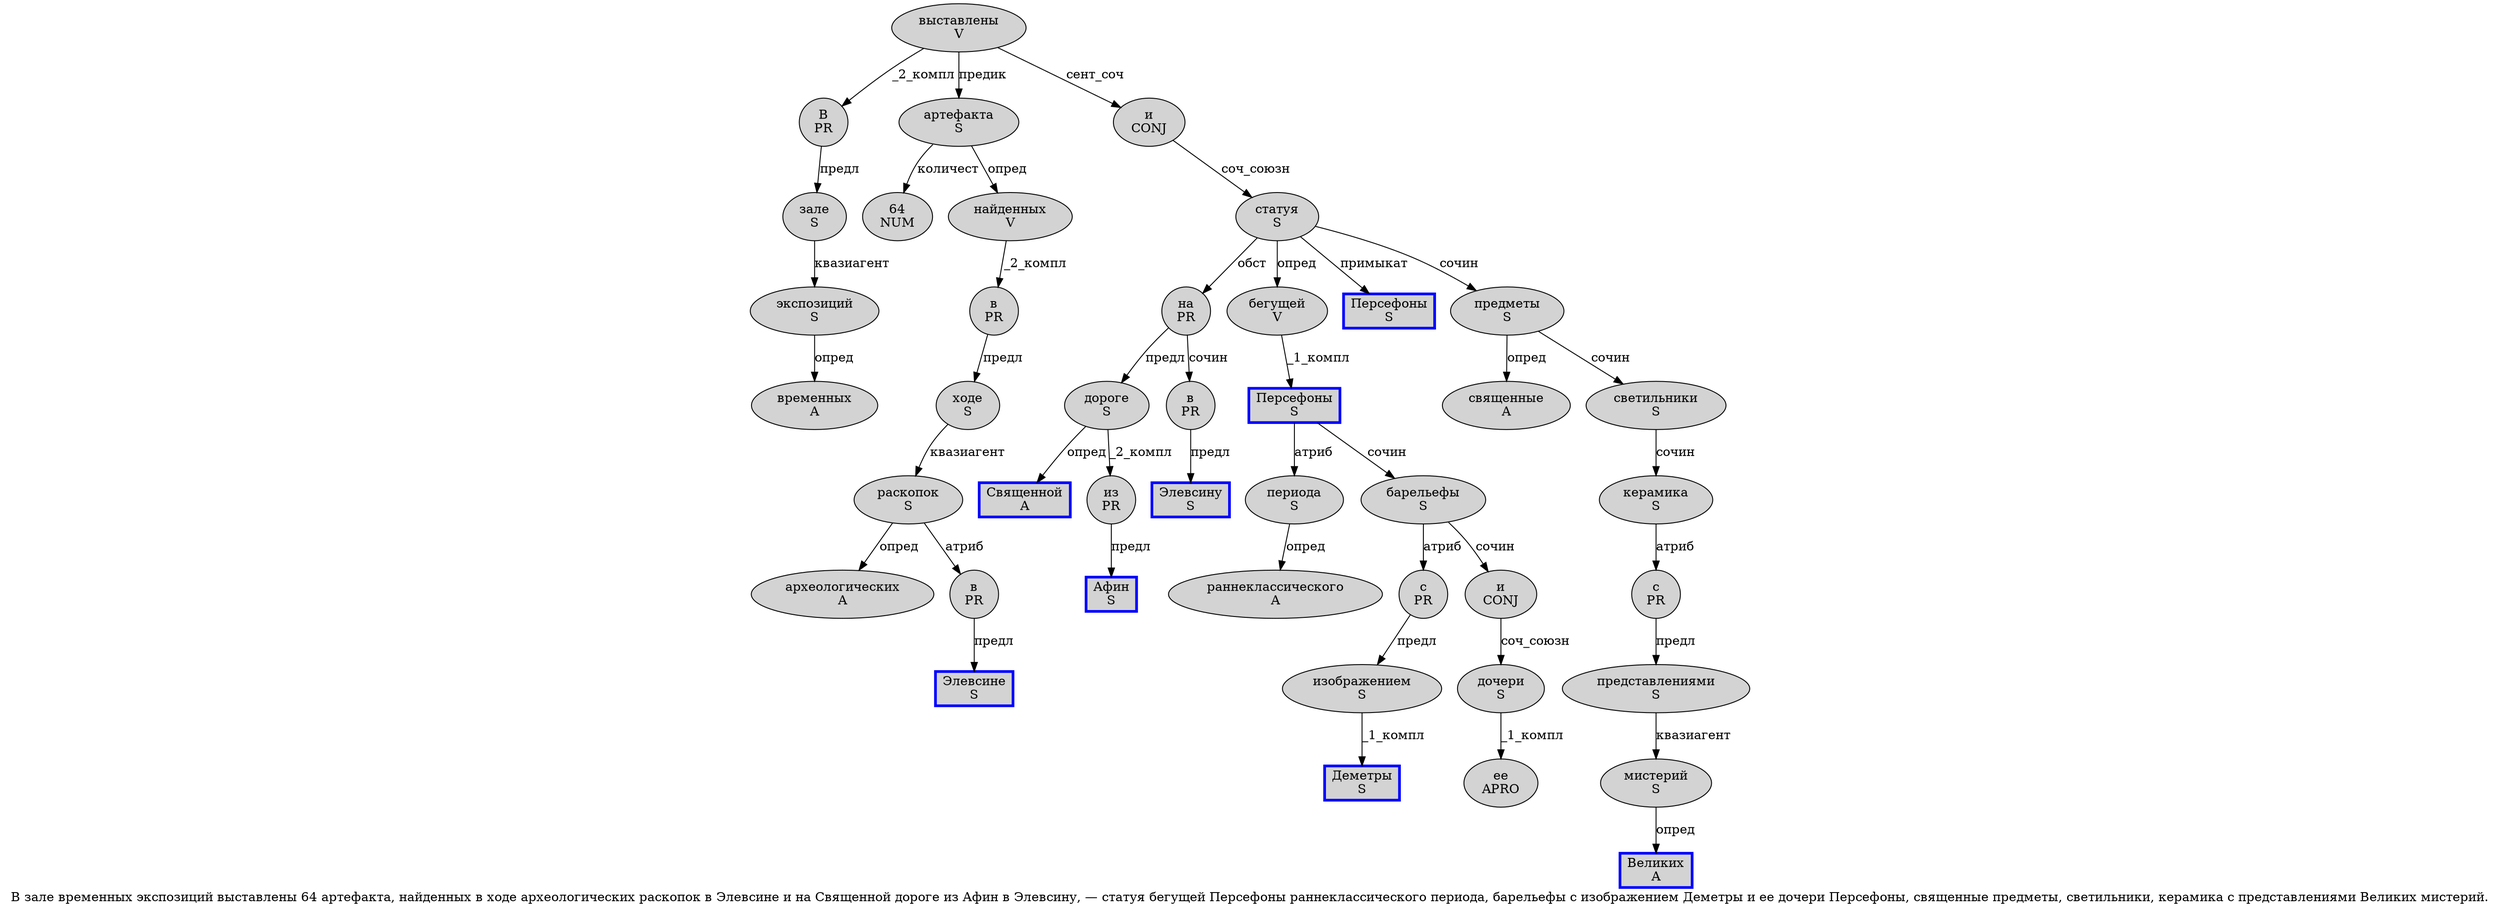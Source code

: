 digraph SENTENCE_1053 {
	graph [label="В зале временных экспозиций выставлены 64 артефакта, найденных в ходе археологических раскопок в Элевсине и на Священной дороге из Афин в Элевсину, — статуя бегущей Персефоны раннеклассического периода, барельефы с изображением Деметры и ее дочери Персефоны, священные предметы, светильники, керамика с представлениями Великих мистерий."]
	node [style=filled]
		0 [label="В
PR" color="" fillcolor=lightgray penwidth=1 shape=ellipse]
		1 [label="зале
S" color="" fillcolor=lightgray penwidth=1 shape=ellipse]
		2 [label="временных
A" color="" fillcolor=lightgray penwidth=1 shape=ellipse]
		3 [label="экспозиций
S" color="" fillcolor=lightgray penwidth=1 shape=ellipse]
		4 [label="выставлены
V" color="" fillcolor=lightgray penwidth=1 shape=ellipse]
		5 [label="64
NUM" color="" fillcolor=lightgray penwidth=1 shape=ellipse]
		6 [label="артефакта
S" color="" fillcolor=lightgray penwidth=1 shape=ellipse]
		8 [label="найденных
V" color="" fillcolor=lightgray penwidth=1 shape=ellipse]
		9 [label="в
PR" color="" fillcolor=lightgray penwidth=1 shape=ellipse]
		10 [label="ходе
S" color="" fillcolor=lightgray penwidth=1 shape=ellipse]
		11 [label="археологических
A" color="" fillcolor=lightgray penwidth=1 shape=ellipse]
		12 [label="раскопок
S" color="" fillcolor=lightgray penwidth=1 shape=ellipse]
		13 [label="в
PR" color="" fillcolor=lightgray penwidth=1 shape=ellipse]
		14 [label="Элевсине
S" color=blue fillcolor=lightgray penwidth=3 shape=box]
		15 [label="и
CONJ" color="" fillcolor=lightgray penwidth=1 shape=ellipse]
		16 [label="на
PR" color="" fillcolor=lightgray penwidth=1 shape=ellipse]
		17 [label="Священной
A" color=blue fillcolor=lightgray penwidth=3 shape=box]
		18 [label="дороге
S" color="" fillcolor=lightgray penwidth=1 shape=ellipse]
		19 [label="из
PR" color="" fillcolor=lightgray penwidth=1 shape=ellipse]
		20 [label="Афин
S" color=blue fillcolor=lightgray penwidth=3 shape=box]
		21 [label="в
PR" color="" fillcolor=lightgray penwidth=1 shape=ellipse]
		22 [label="Элевсину
S" color=blue fillcolor=lightgray penwidth=3 shape=box]
		25 [label="статуя
S" color="" fillcolor=lightgray penwidth=1 shape=ellipse]
		26 [label="бегущей
V" color="" fillcolor=lightgray penwidth=1 shape=ellipse]
		27 [label="Персефоны
S" color=blue fillcolor=lightgray penwidth=3 shape=box]
		28 [label="раннеклассического
A" color="" fillcolor=lightgray penwidth=1 shape=ellipse]
		29 [label="периода
S" color="" fillcolor=lightgray penwidth=1 shape=ellipse]
		31 [label="барельефы
S" color="" fillcolor=lightgray penwidth=1 shape=ellipse]
		32 [label="с
PR" color="" fillcolor=lightgray penwidth=1 shape=ellipse]
		33 [label="изображением
S" color="" fillcolor=lightgray penwidth=1 shape=ellipse]
		34 [label="Деметры
S" color=blue fillcolor=lightgray penwidth=3 shape=box]
		35 [label="и
CONJ" color="" fillcolor=lightgray penwidth=1 shape=ellipse]
		36 [label="ее
APRO" color="" fillcolor=lightgray penwidth=1 shape=ellipse]
		37 [label="дочери
S" color="" fillcolor=lightgray penwidth=1 shape=ellipse]
		38 [label="Персефоны
S" color=blue fillcolor=lightgray penwidth=3 shape=box]
		40 [label="священные
A" color="" fillcolor=lightgray penwidth=1 shape=ellipse]
		41 [label="предметы
S" color="" fillcolor=lightgray penwidth=1 shape=ellipse]
		43 [label="светильники
S" color="" fillcolor=lightgray penwidth=1 shape=ellipse]
		45 [label="керамика
S" color="" fillcolor=lightgray penwidth=1 shape=ellipse]
		46 [label="с
PR" color="" fillcolor=lightgray penwidth=1 shape=ellipse]
		47 [label="представлениями
S" color="" fillcolor=lightgray penwidth=1 shape=ellipse]
		48 [label="Великих
A" color=blue fillcolor=lightgray penwidth=3 shape=box]
		49 [label="мистерий
S" color="" fillcolor=lightgray penwidth=1 shape=ellipse]
			26 -> 27 [label="_1_компл"]
			9 -> 10 [label="предл"]
			6 -> 5 [label="количест"]
			6 -> 8 [label="опред"]
			1 -> 3 [label="квазиагент"]
			45 -> 46 [label="атриб"]
			10 -> 12 [label="квазиагент"]
			13 -> 14 [label="предл"]
			4 -> 0 [label="_2_компл"]
			4 -> 6 [label="предик"]
			4 -> 15 [label="сент_соч"]
			33 -> 34 [label="_1_компл"]
			46 -> 47 [label="предл"]
			12 -> 11 [label="опред"]
			12 -> 13 [label="атриб"]
			19 -> 20 [label="предл"]
			15 -> 25 [label="соч_союзн"]
			47 -> 49 [label="квазиагент"]
			29 -> 28 [label="опред"]
			8 -> 9 [label="_2_компл"]
			21 -> 22 [label="предл"]
			0 -> 1 [label="предл"]
			43 -> 45 [label="сочин"]
			3 -> 2 [label="опред"]
			49 -> 48 [label="опред"]
			35 -> 37 [label="соч_союзн"]
			25 -> 16 [label="обст"]
			25 -> 26 [label="опред"]
			25 -> 38 [label="примыкат"]
			25 -> 41 [label="сочин"]
			31 -> 32 [label="атриб"]
			31 -> 35 [label="сочин"]
			41 -> 40 [label="опред"]
			41 -> 43 [label="сочин"]
			32 -> 33 [label="предл"]
			18 -> 17 [label="опред"]
			18 -> 19 [label="_2_компл"]
			37 -> 36 [label="_1_компл"]
			27 -> 29 [label="атриб"]
			27 -> 31 [label="сочин"]
			16 -> 18 [label="предл"]
			16 -> 21 [label="сочин"]
}